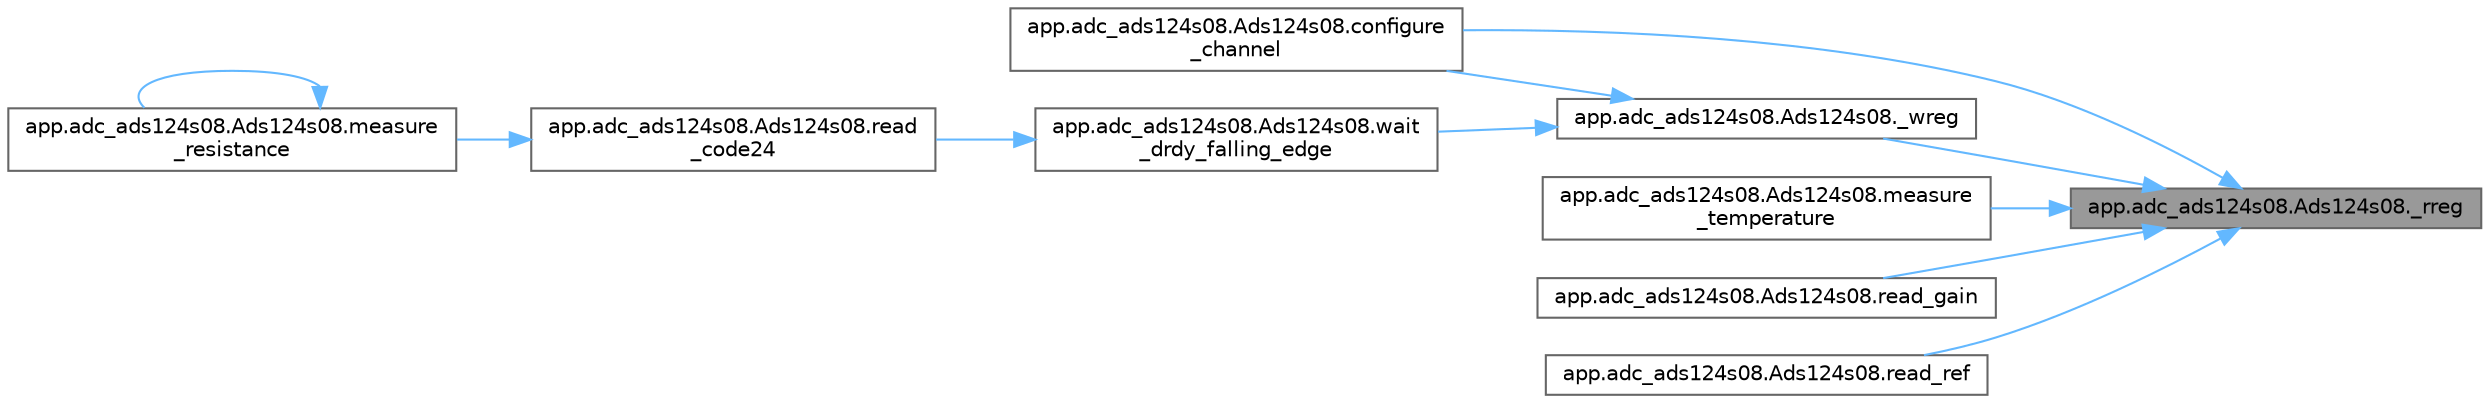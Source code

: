 digraph "app.adc_ads124s08.Ads124s08._rreg"
{
 // LATEX_PDF_SIZE
  bgcolor="transparent";
  edge [fontname=Helvetica,fontsize=10,labelfontname=Helvetica,labelfontsize=10];
  node [fontname=Helvetica,fontsize=10,shape=box,height=0.2,width=0.4];
  rankdir="RL";
  Node1 [id="Node000001",label="app.adc_ads124s08.Ads124s08._rreg",height=0.2,width=0.4,color="gray40", fillcolor="grey60", style="filled", fontcolor="black",tooltip="Lit un ou plusieurs registres de l'ADC via SPI."];
  Node1 -> Node2 [id="edge1_Node000001_Node000002",dir="back",color="steelblue1",style="solid",tooltip=" "];
  Node2 [id="Node000002",label="app.adc_ads124s08.Ads124s08._wreg",height=0.2,width=0.4,color="grey40", fillcolor="white", style="filled",URL="$classapp_1_1adc__ads124s08_1_1_ads124s08.html#a6c3a8c9cc298fbe29123898f8e404b82",tooltip="Écrit dans un ou plusieurs registres de l'ADC via SPI."];
  Node2 -> Node3 [id="edge2_Node000002_Node000003",dir="back",color="steelblue1",style="solid",tooltip=" "];
  Node3 [id="Node000003",label="app.adc_ads124s08.Ads124s08.configure\l_channel",height=0.2,width=0.4,color="grey40", fillcolor="white", style="filled",URL="$classapp_1_1adc__ads124s08_1_1_ads124s08.html#abe455695d580ba27f0e5c559414fefbf",tooltip="Configure un canal ADC avec ses paramètres de mesure."];
  Node2 -> Node4 [id="edge3_Node000002_Node000004",dir="back",color="steelblue1",style="solid",tooltip=" "];
  Node4 [id="Node000004",label="app.adc_ads124s08.Ads124s08.wait\l_drdy_falling_edge",height=0.2,width=0.4,color="grey40", fillcolor="white", style="filled",URL="$classapp_1_1adc__ads124s08_1_1_ads124s08.html#a6cbdea3f16ae1dff329ec8e45ef859d1",tooltip="Attend un front descendant sur DRDY (HIGH -> LOW) avec timeout."];
  Node4 -> Node5 [id="edge4_Node000004_Node000005",dir="back",color="steelblue1",style="solid",tooltip=" "];
  Node5 [id="Node000005",label="app.adc_ads124s08.Ads124s08.read\l_code24",height=0.2,width=0.4,color="grey40", fillcolor="white", style="filled",URL="$classapp_1_1adc__ads124s08_1_1_ads124s08.html#ac53728ccbaada975b3204c4e3a4364aa",tooltip="Lit un code de données 24 bits depuis l'ADC."];
  Node5 -> Node6 [id="edge5_Node000005_Node000006",dir="back",color="steelblue1",style="solid",tooltip=" "];
  Node6 [id="Node000006",label="app.adc_ads124s08.Ads124s08.measure\l_resistance",height=0.2,width=0.4,color="grey40", fillcolor="white", style="filled",URL="$classapp_1_1adc__ads124s08_1_1_ads124s08.html#a6c3422094f1375f8e91bff96eb299f69",tooltip="Mesure la résistance d'une sonde via l'ADC."];
  Node6 -> Node6 [id="edge6_Node000006_Node000006",dir="back",color="steelblue1",style="solid",tooltip=" "];
  Node1 -> Node3 [id="edge7_Node000001_Node000003",dir="back",color="steelblue1",style="solid",tooltip=" "];
  Node1 -> Node7 [id="edge8_Node000001_Node000007",dir="back",color="steelblue1",style="solid",tooltip=" "];
  Node7 [id="Node000007",label="app.adc_ads124s08.Ads124s08.measure\l_temperature",height=0.2,width=0.4,color="grey40", fillcolor="white", style="filled",URL="$classapp_1_1adc__ads124s08_1_1_ads124s08.html#a29331f015d0a23fb89fa1aedce5a33b3",tooltip="Mesure la température d'un capteur via l'ADC."];
  Node1 -> Node8 [id="edge9_Node000001_Node000008",dir="back",color="steelblue1",style="solid",tooltip=" "];
  Node8 [id="Node000008",label="app.adc_ads124s08.Ads124s08.read_gain",height=0.2,width=0.4,color="grey40", fillcolor="white", style="filled",URL="$classapp_1_1adc__ads124s08_1_1_ads124s08.html#af51ca6a1c8d208a333556ce44e9cbb17",tooltip="Lit le registre de gain PGA pour diagnostic."];
  Node1 -> Node9 [id="edge10_Node000001_Node000009",dir="back",color="steelblue1",style="solid",tooltip=" "];
  Node9 [id="Node000009",label="app.adc_ads124s08.Ads124s08.read_ref",height=0.2,width=0.4,color="grey40", fillcolor="white", style="filled",URL="$classapp_1_1adc__ads124s08_1_1_ads124s08.html#a424495225e0f75a1aa7cc76067b6110e",tooltip="Lit le registre de configuration de la référence."];
}
